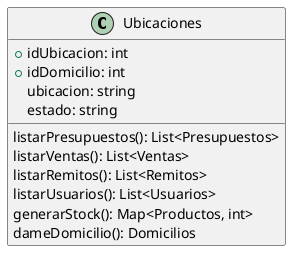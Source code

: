 @startuml Ubicaciones
class Ubicaciones{
    +idUbicacion: int
    +idDomicilio: int
    ubicacion: string
    estado: string

    listarPresupuestos(): List<Presupuestos>
    listarVentas(): List<Ventas>
    listarRemitos(): List<Remitos>
    listarUsuarios(): List<Usuarios>
    generarStock(): Map<Productos, int>
    dameDomicilio(): Domicilios
}
@enduml